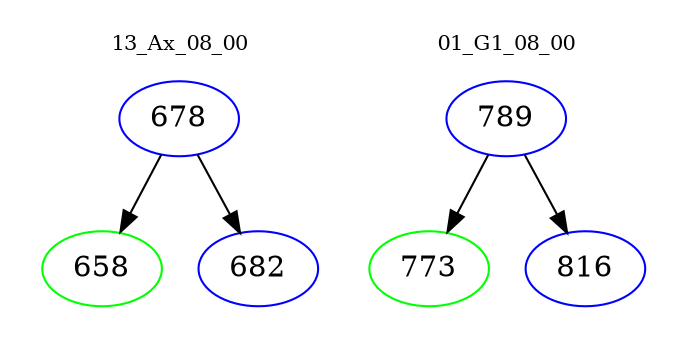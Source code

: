 digraph{
subgraph cluster_0 {
color = white
label = "13_Ax_08_00";
fontsize=10;
T0_678 [label="678", color="blue"]
T0_678 -> T0_658 [color="black"]
T0_658 [label="658", color="green"]
T0_678 -> T0_682 [color="black"]
T0_682 [label="682", color="blue"]
}
subgraph cluster_1 {
color = white
label = "01_G1_08_00";
fontsize=10;
T1_789 [label="789", color="blue"]
T1_789 -> T1_773 [color="black"]
T1_773 [label="773", color="green"]
T1_789 -> T1_816 [color="black"]
T1_816 [label="816", color="blue"]
}
}
